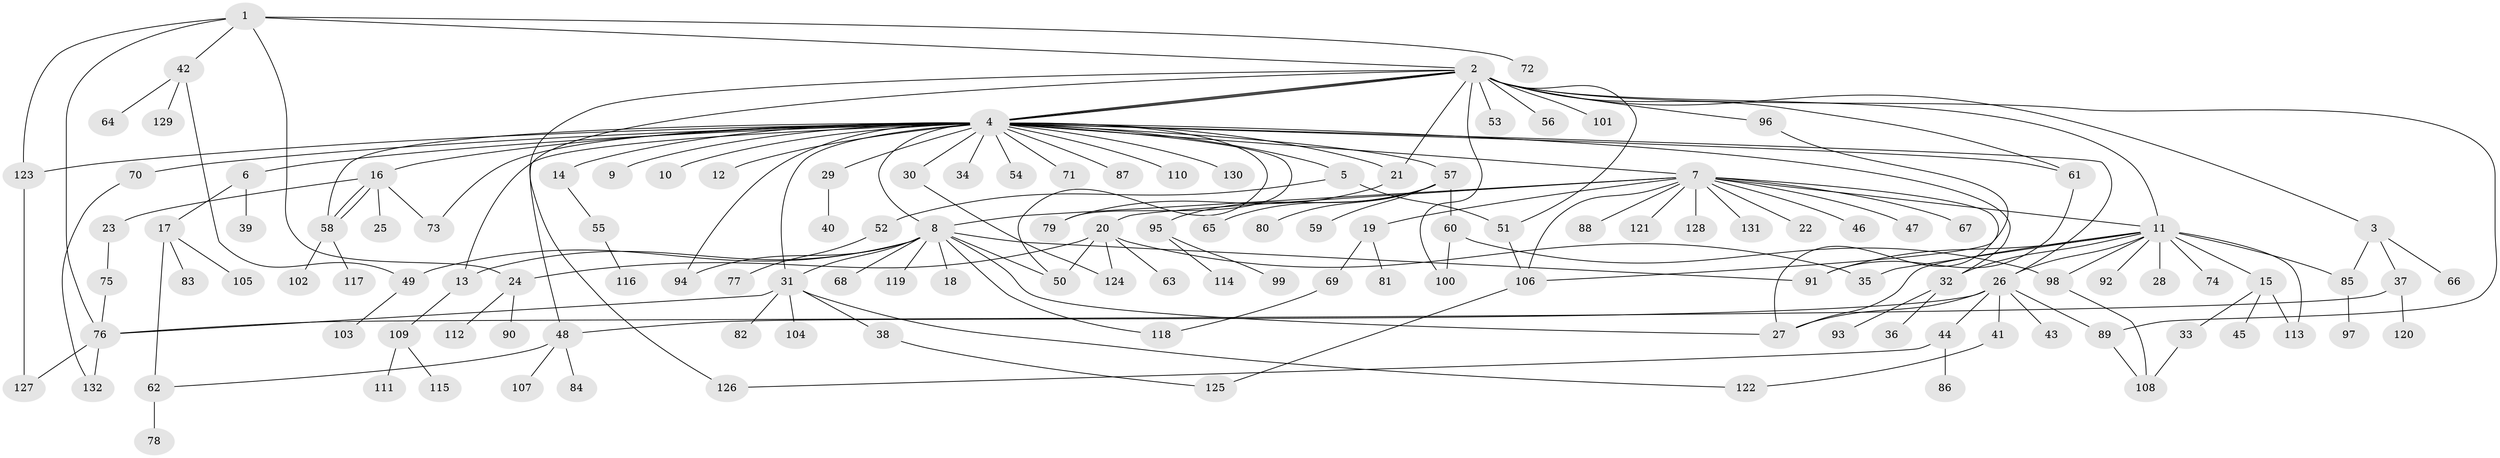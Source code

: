 // coarse degree distribution, {4: 0.0625, 14: 0.025, 3: 0.1375, 28: 0.0125, 2: 0.2, 7: 0.0375, 1: 0.4375, 8: 0.0125, 5: 0.0375, 6: 0.0375}
// Generated by graph-tools (version 1.1) at 2025/50/03/04/25 22:50:38]
// undirected, 132 vertices, 179 edges
graph export_dot {
  node [color=gray90,style=filled];
  1;
  2;
  3;
  4;
  5;
  6;
  7;
  8;
  9;
  10;
  11;
  12;
  13;
  14;
  15;
  16;
  17;
  18;
  19;
  20;
  21;
  22;
  23;
  24;
  25;
  26;
  27;
  28;
  29;
  30;
  31;
  32;
  33;
  34;
  35;
  36;
  37;
  38;
  39;
  40;
  41;
  42;
  43;
  44;
  45;
  46;
  47;
  48;
  49;
  50;
  51;
  52;
  53;
  54;
  55;
  56;
  57;
  58;
  59;
  60;
  61;
  62;
  63;
  64;
  65;
  66;
  67;
  68;
  69;
  70;
  71;
  72;
  73;
  74;
  75;
  76;
  77;
  78;
  79;
  80;
  81;
  82;
  83;
  84;
  85;
  86;
  87;
  88;
  89;
  90;
  91;
  92;
  93;
  94;
  95;
  96;
  97;
  98;
  99;
  100;
  101;
  102;
  103;
  104;
  105;
  106;
  107;
  108;
  109;
  110;
  111;
  112;
  113;
  114;
  115;
  116;
  117;
  118;
  119;
  120;
  121;
  122;
  123;
  124;
  125;
  126;
  127;
  128;
  129;
  130;
  131;
  132;
  1 -- 2;
  1 -- 24;
  1 -- 42;
  1 -- 72;
  1 -- 76;
  1 -- 123;
  2 -- 3;
  2 -- 4;
  2 -- 4;
  2 -- 4;
  2 -- 11;
  2 -- 21;
  2 -- 48;
  2 -- 51;
  2 -- 53;
  2 -- 56;
  2 -- 61;
  2 -- 89;
  2 -- 96;
  2 -- 100;
  2 -- 101;
  2 -- 126;
  3 -- 37;
  3 -- 66;
  3 -- 85;
  4 -- 5;
  4 -- 6;
  4 -- 7;
  4 -- 8;
  4 -- 9;
  4 -- 10;
  4 -- 12;
  4 -- 13;
  4 -- 14;
  4 -- 16;
  4 -- 21;
  4 -- 26;
  4 -- 29;
  4 -- 30;
  4 -- 31;
  4 -- 32;
  4 -- 34;
  4 -- 50;
  4 -- 54;
  4 -- 57;
  4 -- 58;
  4 -- 61;
  4 -- 70;
  4 -- 71;
  4 -- 73;
  4 -- 79;
  4 -- 87;
  4 -- 94;
  4 -- 110;
  4 -- 123;
  4 -- 130;
  5 -- 51;
  5 -- 52;
  6 -- 17;
  6 -- 39;
  7 -- 8;
  7 -- 11;
  7 -- 19;
  7 -- 20;
  7 -- 22;
  7 -- 27;
  7 -- 46;
  7 -- 47;
  7 -- 67;
  7 -- 88;
  7 -- 106;
  7 -- 121;
  7 -- 128;
  7 -- 131;
  8 -- 13;
  8 -- 18;
  8 -- 27;
  8 -- 31;
  8 -- 49;
  8 -- 50;
  8 -- 68;
  8 -- 91;
  8 -- 94;
  8 -- 118;
  8 -- 119;
  11 -- 15;
  11 -- 26;
  11 -- 27;
  11 -- 28;
  11 -- 32;
  11 -- 35;
  11 -- 74;
  11 -- 85;
  11 -- 91;
  11 -- 92;
  11 -- 98;
  11 -- 113;
  13 -- 109;
  14 -- 55;
  15 -- 33;
  15 -- 45;
  15 -- 113;
  16 -- 23;
  16 -- 25;
  16 -- 58;
  16 -- 58;
  16 -- 73;
  17 -- 62;
  17 -- 83;
  17 -- 105;
  19 -- 69;
  19 -- 81;
  20 -- 24;
  20 -- 35;
  20 -- 50;
  20 -- 63;
  20 -- 124;
  21 -- 79;
  23 -- 75;
  24 -- 90;
  24 -- 112;
  26 -- 27;
  26 -- 41;
  26 -- 43;
  26 -- 44;
  26 -- 48;
  26 -- 89;
  29 -- 40;
  30 -- 124;
  31 -- 38;
  31 -- 76;
  31 -- 82;
  31 -- 104;
  31 -- 122;
  32 -- 36;
  32 -- 93;
  33 -- 108;
  37 -- 76;
  37 -- 120;
  38 -- 125;
  41 -- 122;
  42 -- 49;
  42 -- 64;
  42 -- 129;
  44 -- 86;
  44 -- 126;
  48 -- 62;
  48 -- 84;
  48 -- 107;
  49 -- 103;
  51 -- 106;
  52 -- 77;
  55 -- 116;
  57 -- 59;
  57 -- 60;
  57 -- 65;
  57 -- 80;
  57 -- 95;
  58 -- 102;
  58 -- 117;
  60 -- 98;
  60 -- 100;
  61 -- 91;
  62 -- 78;
  69 -- 118;
  70 -- 132;
  75 -- 76;
  76 -- 127;
  76 -- 132;
  85 -- 97;
  89 -- 108;
  95 -- 99;
  95 -- 114;
  96 -- 106;
  98 -- 108;
  106 -- 125;
  109 -- 111;
  109 -- 115;
  123 -- 127;
}
